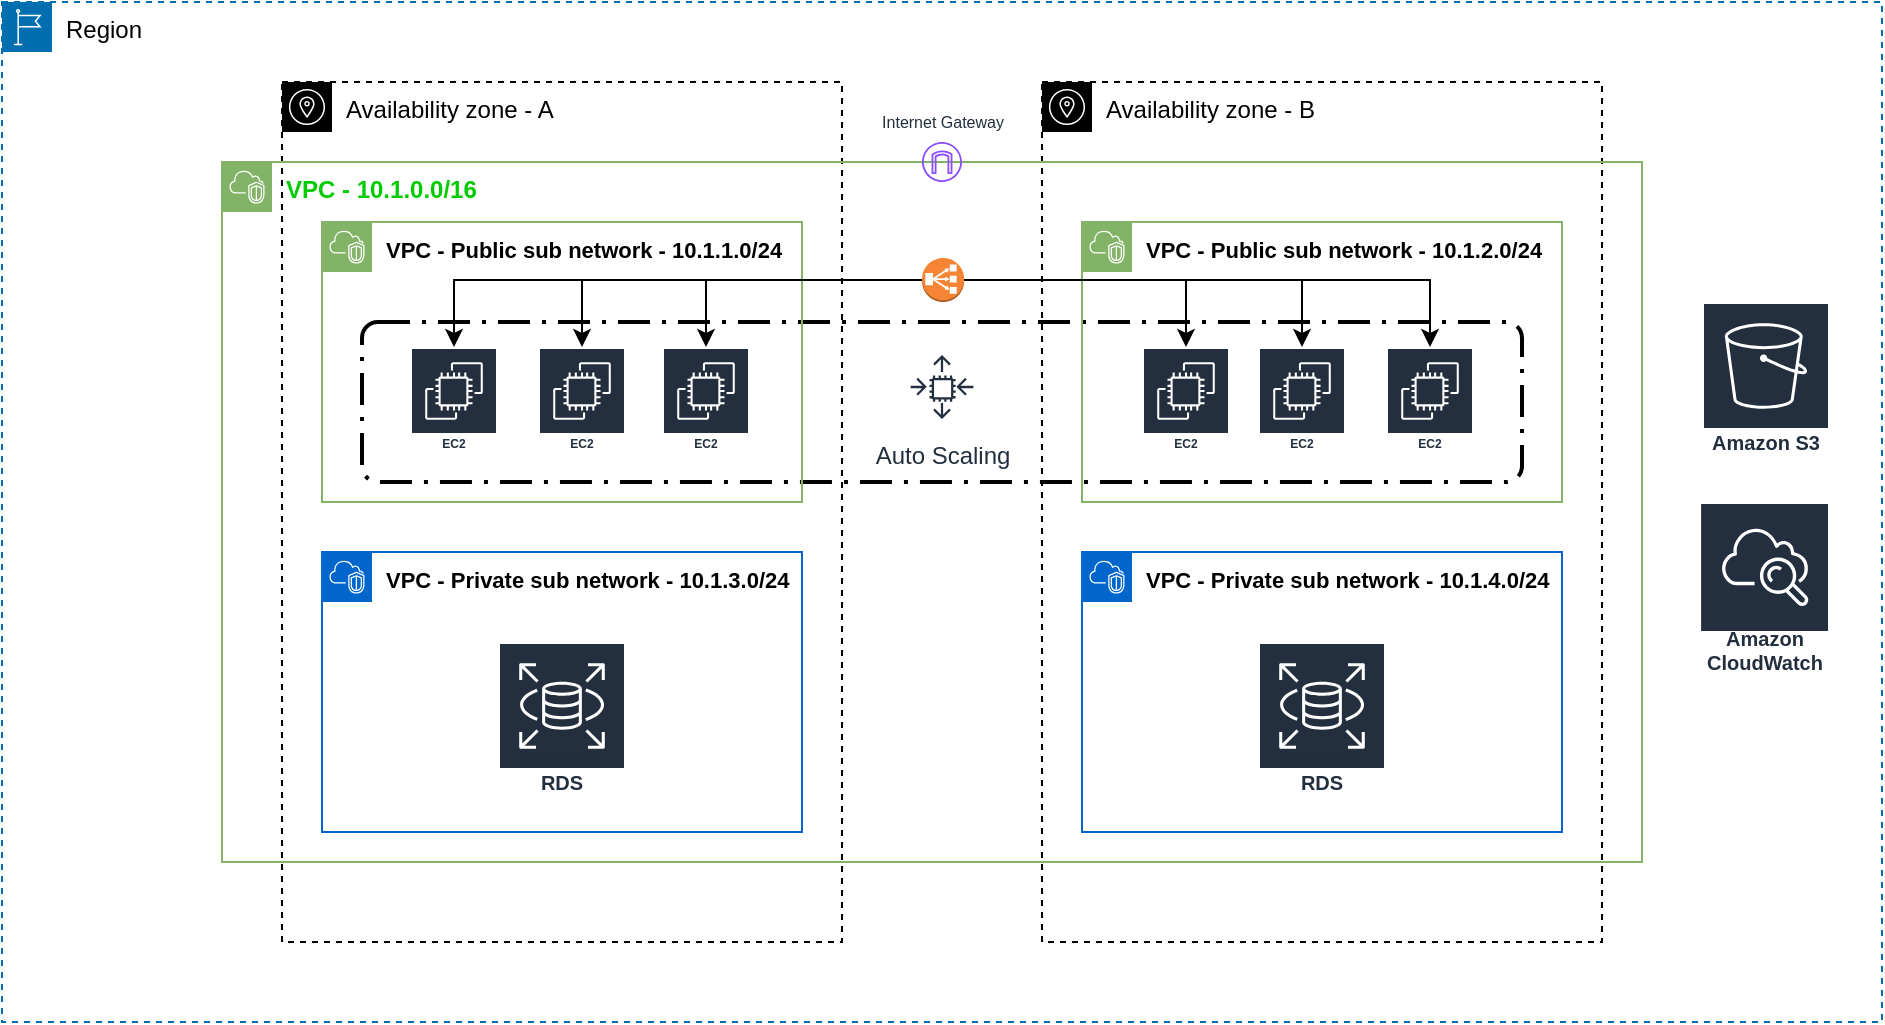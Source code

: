 <mxfile version="25.0.3">
  <diagram name="Página-1" id="quv3SsTso-uDP8D5MGwT">
    <mxGraphModel dx="1816" dy="509" grid="1" gridSize="10" guides="1" tooltips="1" connect="1" arrows="1" fold="1" page="1" pageScale="1" pageWidth="827" pageHeight="1169" math="0" shadow="0">
      <root>
        <mxCell id="0" />
        <mxCell id="1" parent="0" />
        <mxCell id="IqAOtRdO5eBuZcW_qSu7-5" value="" style="rounded=1;arcSize=10;dashed=1;fillColor=none;gradientColor=none;dashPattern=8 3 1 3;strokeWidth=2;" parent="1" vertex="1">
          <mxGeometry x="130" y="330" width="580" height="80" as="geometry" />
        </mxCell>
        <mxCell id="IG_4BixiC0rSXcZtTEX0-26" value="Amazon S3" style="sketch=0;outlineConnect=0;fontColor=#232F3E;gradientColor=none;strokeColor=#ffffff;fillColor=#232F3E;dashed=0;verticalLabelPosition=middle;verticalAlign=bottom;align=center;html=1;whiteSpace=wrap;fontSize=10;fontStyle=1;spacing=3;shape=mxgraph.aws4.productIcon;prIcon=mxgraph.aws4.s3;" parent="1" vertex="1">
          <mxGeometry x="800" y="320" width="64" height="80" as="geometry" />
        </mxCell>
        <mxCell id="IG_4BixiC0rSXcZtTEX0-1" value="Region" style="points=[[0,0],[0.25,0],[0.5,0],[0.75,0],[1,0],[1,0.25],[1,0.5],[1,0.75],[1,1],[0.75,1],[0.5,1],[0.25,1],[0,1],[0,0.75],[0,0.5],[0,0.25]];outlineConnect=0;html=1;whiteSpace=wrap;fontSize=12;fontStyle=0;container=0;pointerEvents=0;collapsible=0;recursiveResize=0;shape=mxgraph.aws4.group;grIcon=mxgraph.aws4.group_region;strokeColor=#006EAF;fillColor=none;verticalAlign=top;align=left;spacingLeft=30;fontColor=default;dashed=1;" parent="1" vertex="1">
          <mxGeometry x="-50" y="170" width="940" height="510" as="geometry" />
        </mxCell>
        <mxCell id="IG_4BixiC0rSXcZtTEX0-5" value="Availability zone - B" style="sketch=0;outlineConnect=0;html=1;whiteSpace=wrap;fontSize=12;fontStyle=0;shape=mxgraph.aws4.group;grIcon=mxgraph.aws4.group_availability_zone;verticalAlign=top;align=left;spacingLeft=30;dashed=1;fillColor=none;" parent="1" vertex="1">
          <mxGeometry x="470" y="210" width="280" height="430" as="geometry" />
        </mxCell>
        <mxCell id="IG_4BixiC0rSXcZtTEX0-2" value="Availability zone - A" style="sketch=0;outlineConnect=0;html=1;whiteSpace=wrap;fontSize=12;fontStyle=0;shape=mxgraph.aws4.group;grIcon=mxgraph.aws4.group_availability_zone;verticalAlign=top;align=left;spacingLeft=30;dashed=1;fillColor=none;" parent="1" vertex="1">
          <mxGeometry x="90" y="210" width="280" height="430" as="geometry" />
        </mxCell>
        <mxCell id="IG_4BixiC0rSXcZtTEX0-4" value="&lt;font color=&quot;#00cc00&quot;&gt;&lt;b&gt;VPC - 10.1.0.0/16&lt;/b&gt;&lt;/font&gt;" style="points=[[0,0],[0.25,0],[0.5,0],[0.75,0],[1,0],[1,0.25],[1,0.5],[1,0.75],[1,1],[0.75,1],[0.5,1],[0.25,1],[0,1],[0,0.75],[0,0.5],[0,0.25]];outlineConnect=0;html=1;whiteSpace=wrap;fontSize=12;fontStyle=0;container=0;pointerEvents=0;collapsible=0;recursiveResize=0;shape=mxgraph.aws4.group;grIcon=mxgraph.aws4.group_vpc2;strokeColor=#82b366;fillColor=none;verticalAlign=top;align=left;spacingLeft=30;dashed=0;" parent="1" vertex="1">
          <mxGeometry x="60" y="250" width="710" height="350" as="geometry" />
        </mxCell>
        <mxCell id="IG_4BixiC0rSXcZtTEX0-14" value="&lt;font style=&quot;font-size: 11px;&quot;&gt;&lt;b&gt;VPC - Public sub network - 10.1.1.0/24&lt;/b&gt;&lt;/font&gt;" style="points=[[0,0],[0.25,0],[0.5,0],[0.75,0],[1,0],[1,0.25],[1,0.5],[1,0.75],[1,1],[0.75,1],[0.5,1],[0.25,1],[0,1],[0,0.75],[0,0.5],[0,0.25]];outlineConnect=0;html=1;whiteSpace=wrap;fontSize=12;fontStyle=0;container=0;pointerEvents=0;collapsible=0;recursiveResize=0;shape=mxgraph.aws4.group;grIcon=mxgraph.aws4.group_vpc2;strokeColor=#82B366;fillColor=none;verticalAlign=top;align=left;spacingLeft=30;dashed=0;" parent="1" vertex="1">
          <mxGeometry x="110" y="280" width="240" height="140" as="geometry" />
        </mxCell>
        <mxCell id="IG_4BixiC0rSXcZtTEX0-15" value="&lt;font style=&quot;font-size: 11px;&quot;&gt;&lt;b&gt;VPC - Private sub network -&amp;nbsp;10.1.3.0/24&lt;/b&gt;&lt;/font&gt;" style="points=[[0,0],[0.25,0],[0.5,0],[0.75,0],[1,0],[1,0.25],[1,0.5],[1,0.75],[1,1],[0.75,1],[0.5,1],[0.25,1],[0,1],[0,0.75],[0,0.5],[0,0.25]];outlineConnect=0;html=1;whiteSpace=wrap;fontSize=12;fontStyle=0;container=0;pointerEvents=0;collapsible=0;recursiveResize=0;shape=mxgraph.aws4.group;grIcon=mxgraph.aws4.group_vpc2;strokeColor=#0066CC;fillColor=none;verticalAlign=top;align=left;spacingLeft=30;dashed=0;" parent="1" vertex="1">
          <mxGeometry x="110" y="445" width="240" height="140" as="geometry" />
        </mxCell>
        <mxCell id="IG_4BixiC0rSXcZtTEX0-16" value="" style="sketch=0;outlineConnect=0;fontColor=#232F3E;gradientColor=none;fillColor=#8C4FFF;strokeColor=none;dashed=0;verticalLabelPosition=bottom;verticalAlign=top;align=center;html=1;fontSize=12;fontStyle=0;aspect=fixed;pointerEvents=1;shape=mxgraph.aws4.internet_gateway;" parent="1" vertex="1">
          <mxGeometry x="410" y="240" width="20" height="20" as="geometry" />
        </mxCell>
        <mxCell id="IG_4BixiC0rSXcZtTEX0-18" value="EC2" style="sketch=0;outlineConnect=0;fontColor=#232F3E;gradientColor=none;strokeColor=#ffffff;fillColor=#232F3E;dashed=0;verticalLabelPosition=middle;verticalAlign=bottom;align=center;html=1;whiteSpace=wrap;fontSize=6;fontStyle=1;spacing=3;shape=mxgraph.aws4.productIcon;prIcon=mxgraph.aws4.ec2;" parent="1" vertex="1">
          <mxGeometry x="154" y="342.5" width="44" height="55" as="geometry" />
        </mxCell>
        <mxCell id="IG_4BixiC0rSXcZtTEX0-19" value="Amazon RDS" style="sketch=0;outlineConnect=0;fontColor=#232F3E;gradientColor=none;strokeColor=#ffffff;fillColor=#232F3E;dashed=0;verticalLabelPosition=middle;verticalAlign=bottom;align=center;html=1;whiteSpace=wrap;fontSize=10;fontStyle=1;spacing=3;shape=mxgraph.aws4.productIcon;prIcon=mxgraph.aws4.rds;" parent="1" vertex="1">
          <mxGeometry x="198" y="490" width="64" height="80" as="geometry" />
        </mxCell>
        <mxCell id="IG_4BixiC0rSXcZtTEX0-20" value="&lt;font style=&quot;font-size: 11px;&quot;&gt;&lt;b&gt;VPC - Public sub network - 10.1.2.0/24&lt;/b&gt;&lt;/font&gt;" style="points=[[0,0],[0.25,0],[0.5,0],[0.75,0],[1,0],[1,0.25],[1,0.5],[1,0.75],[1,1],[0.75,1],[0.5,1],[0.25,1],[0,1],[0,0.75],[0,0.5],[0,0.25]];outlineConnect=0;html=1;whiteSpace=wrap;fontSize=12;fontStyle=0;container=0;pointerEvents=0;collapsible=0;recursiveResize=0;shape=mxgraph.aws4.group;grIcon=mxgraph.aws4.group_vpc2;strokeColor=#82B366;fillColor=none;verticalAlign=top;align=left;spacingLeft=30;dashed=0;" parent="1" vertex="1">
          <mxGeometry x="490" y="280" width="240" height="140" as="geometry" />
        </mxCell>
        <mxCell id="IG_4BixiC0rSXcZtTEX0-21" value="&lt;font style=&quot;font-size: 11px;&quot;&gt;&lt;b&gt;VPC - Private sub network -&amp;nbsp;10.1.4.0/24&lt;/b&gt;&lt;/font&gt;" style="points=[[0,0],[0.25,0],[0.5,0],[0.75,0],[1,0],[1,0.25],[1,0.5],[1,0.75],[1,1],[0.75,1],[0.5,1],[0.25,1],[0,1],[0,0.75],[0,0.5],[0,0.25]];outlineConnect=0;html=1;whiteSpace=wrap;fontSize=12;fontStyle=0;container=0;pointerEvents=0;collapsible=0;recursiveResize=0;shape=mxgraph.aws4.group;grIcon=mxgraph.aws4.group_vpc2;strokeColor=#0066CC;fillColor=none;verticalAlign=top;align=left;spacingLeft=30;dashed=0;" parent="1" vertex="1">
          <mxGeometry x="490" y="445" width="240" height="140" as="geometry" />
        </mxCell>
        <mxCell id="IG_4BixiC0rSXcZtTEX0-23" value="Amazon RDS" style="sketch=0;outlineConnect=0;fontColor=#232F3E;gradientColor=none;strokeColor=#ffffff;fillColor=#232F3E;dashed=0;verticalLabelPosition=middle;verticalAlign=bottom;align=center;html=1;whiteSpace=wrap;fontSize=10;fontStyle=1;spacing=3;shape=mxgraph.aws4.productIcon;prIcon=mxgraph.aws4.rds;" parent="1" vertex="1">
          <mxGeometry x="578" y="490" width="64" height="80" as="geometry" />
        </mxCell>
        <mxCell id="aVx-kNFiCq4SSEUu1aAk-1" value="Amazon CloudWatch" style="sketch=0;outlineConnect=0;fontColor=#232F3E;gradientColor=none;strokeColor=#ffffff;fillColor=#232F3E;dashed=0;verticalLabelPosition=middle;verticalAlign=bottom;align=center;html=1;whiteSpace=wrap;fontSize=10;fontStyle=1;spacing=3;shape=mxgraph.aws4.productIcon;prIcon=mxgraph.aws4.cloudwatch;" parent="1" vertex="1">
          <mxGeometry x="798.55" y="420" width="65.45" height="90" as="geometry" />
        </mxCell>
        <mxCell id="IqAOtRdO5eBuZcW_qSu7-4" value="Auto Scaling" style="sketch=0;outlineConnect=0;fontColor=#232F3E;gradientColor=none;strokeColor=#232F3E;fillColor=#ffffff;dashed=0;verticalLabelPosition=bottom;verticalAlign=top;align=center;html=1;fontSize=12;fontStyle=0;aspect=fixed;shape=mxgraph.aws4.resourceIcon;resIcon=mxgraph.aws4.auto_scaling;" parent="1" vertex="1">
          <mxGeometry x="400" y="342.5" width="40" height="40" as="geometry" />
        </mxCell>
        <mxCell id="IqAOtRdO5eBuZcW_qSu7-12" style="edgeStyle=orthogonalEdgeStyle;rounded=0;orthogonalLoop=1;jettySize=auto;html=1;" parent="1" source="IqAOtRdO5eBuZcW_qSu7-6" target="IG_4BixiC0rSXcZtTEX0-18" edge="1">
          <mxGeometry relative="1" as="geometry" />
        </mxCell>
        <mxCell id="IqAOtRdO5eBuZcW_qSu7-13" style="edgeStyle=orthogonalEdgeStyle;rounded=0;orthogonalLoop=1;jettySize=auto;html=1;" parent="1" source="IqAOtRdO5eBuZcW_qSu7-6" target="IqAOtRdO5eBuZcW_qSu7-9" edge="1">
          <mxGeometry relative="1" as="geometry" />
        </mxCell>
        <mxCell id="qmCKuqLa4uC8C5c38oLa-4" style="edgeStyle=orthogonalEdgeStyle;rounded=0;orthogonalLoop=1;jettySize=auto;html=1;" edge="1" parent="1" source="IqAOtRdO5eBuZcW_qSu7-6" target="qmCKuqLa4uC8C5c38oLa-1">
          <mxGeometry relative="1" as="geometry" />
        </mxCell>
        <mxCell id="qmCKuqLa4uC8C5c38oLa-5" style="edgeStyle=orthogonalEdgeStyle;rounded=0;orthogonalLoop=1;jettySize=auto;html=1;" edge="1" parent="1" source="IqAOtRdO5eBuZcW_qSu7-6" target="qmCKuqLa4uC8C5c38oLa-3">
          <mxGeometry relative="1" as="geometry" />
        </mxCell>
        <mxCell id="qmCKuqLa4uC8C5c38oLa-9" style="edgeStyle=orthogonalEdgeStyle;rounded=0;orthogonalLoop=1;jettySize=auto;html=1;" edge="1" parent="1" source="IqAOtRdO5eBuZcW_qSu7-6" target="qmCKuqLa4uC8C5c38oLa-6">
          <mxGeometry relative="1" as="geometry" />
        </mxCell>
        <mxCell id="qmCKuqLa4uC8C5c38oLa-10" style="edgeStyle=orthogonalEdgeStyle;rounded=0;orthogonalLoop=1;jettySize=auto;html=1;" edge="1" parent="1" source="IqAOtRdO5eBuZcW_qSu7-6" target="qmCKuqLa4uC8C5c38oLa-7">
          <mxGeometry relative="1" as="geometry" />
        </mxCell>
        <mxCell id="IqAOtRdO5eBuZcW_qSu7-6" value="" style="outlineConnect=0;dashed=0;verticalLabelPosition=bottom;verticalAlign=top;align=center;html=1;shape=mxgraph.aws3.classic_load_balancer;fillColor=#F58534;gradientColor=none;" parent="1" vertex="1">
          <mxGeometry x="410.0" y="298" width="21.08" height="22" as="geometry" />
        </mxCell>
        <mxCell id="IqAOtRdO5eBuZcW_qSu7-9" value="EC2" style="sketch=0;outlineConnect=0;fontColor=#232F3E;gradientColor=none;strokeColor=#ffffff;fillColor=#232F3E;dashed=0;verticalLabelPosition=middle;verticalAlign=bottom;align=center;html=1;whiteSpace=wrap;fontSize=6;fontStyle=1;spacing=3;shape=mxgraph.aws4.productIcon;prIcon=mxgraph.aws4.ec2;" parent="1" vertex="1">
          <mxGeometry x="578" y="342.5" width="44" height="55" as="geometry" />
        </mxCell>
        <mxCell id="IqAOtRdO5eBuZcW_qSu7-11" value="&lt;span style=&quot;color: rgb(35, 47, 62);&quot;&gt;Internet Gateway&lt;/span&gt;" style="text;html=1;align=center;verticalAlign=middle;resizable=0;points=[];autosize=1;strokeColor=none;fillColor=none;fontSize=8;" parent="1" vertex="1">
          <mxGeometry x="380" y="220" width="80" height="20" as="geometry" />
        </mxCell>
        <mxCell id="qmCKuqLa4uC8C5c38oLa-1" value="EC2" style="sketch=0;outlineConnect=0;fontColor=#232F3E;gradientColor=none;strokeColor=#ffffff;fillColor=#232F3E;dashed=0;verticalLabelPosition=middle;verticalAlign=bottom;align=center;html=1;whiteSpace=wrap;fontSize=6;fontStyle=1;spacing=3;shape=mxgraph.aws4.productIcon;prIcon=mxgraph.aws4.ec2;" vertex="1" parent="1">
          <mxGeometry x="218" y="342.5" width="44" height="55" as="geometry" />
        </mxCell>
        <mxCell id="qmCKuqLa4uC8C5c38oLa-3" value="EC2" style="sketch=0;outlineConnect=0;fontColor=#232F3E;gradientColor=none;strokeColor=#ffffff;fillColor=#232F3E;dashed=0;verticalLabelPosition=middle;verticalAlign=bottom;align=center;html=1;whiteSpace=wrap;fontSize=6;fontStyle=1;spacing=3;shape=mxgraph.aws4.productIcon;prIcon=mxgraph.aws4.ec2;" vertex="1" parent="1">
          <mxGeometry x="280" y="342.5" width="44" height="55" as="geometry" />
        </mxCell>
        <mxCell id="qmCKuqLa4uC8C5c38oLa-6" value="EC2" style="sketch=0;outlineConnect=0;fontColor=#232F3E;gradientColor=none;strokeColor=#ffffff;fillColor=#232F3E;dashed=0;verticalLabelPosition=middle;verticalAlign=bottom;align=center;html=1;whiteSpace=wrap;fontSize=6;fontStyle=1;spacing=3;shape=mxgraph.aws4.productIcon;prIcon=mxgraph.aws4.ec2;" vertex="1" parent="1">
          <mxGeometry x="642" y="342.5" width="44" height="55" as="geometry" />
        </mxCell>
        <mxCell id="qmCKuqLa4uC8C5c38oLa-7" value="EC2" style="sketch=0;outlineConnect=0;fontColor=#232F3E;gradientColor=none;strokeColor=#ffffff;fillColor=#232F3E;dashed=0;verticalLabelPosition=middle;verticalAlign=bottom;align=center;html=1;whiteSpace=wrap;fontSize=6;fontStyle=1;spacing=3;shape=mxgraph.aws4.productIcon;prIcon=mxgraph.aws4.ec2;" vertex="1" parent="1">
          <mxGeometry x="520" y="342.5" width="44" height="55" as="geometry" />
        </mxCell>
      </root>
    </mxGraphModel>
  </diagram>
</mxfile>
